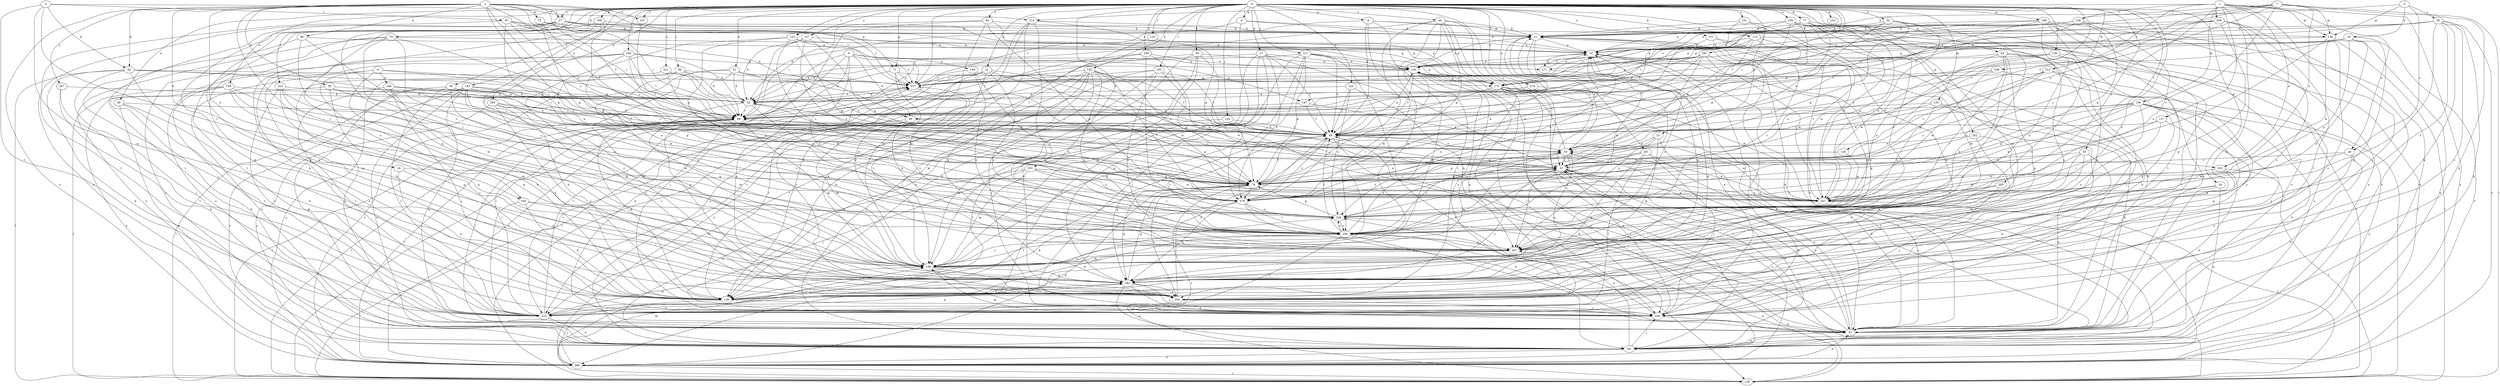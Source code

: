 strict digraph  {
0;
1;
2;
3;
4;
5;
6;
7;
8;
9;
10;
12;
15;
17;
18;
19;
21;
27;
28;
29;
31;
34;
36;
42;
43;
49;
51;
52;
53;
54;
55;
58;
60;
64;
66;
71;
72;
76;
77;
79;
80;
86;
87;
94;
97;
98;
99;
102;
107;
108;
112;
118;
122;
123;
126;
127;
128;
129;
130;
135;
136;
138;
139;
140;
143;
145;
147;
149;
150;
151;
152;
156;
157;
160;
161;
162;
166;
168;
171;
172;
183;
193;
194;
201;
204;
205;
210;
211;
213;
214;
215;
221;
222;
225;
226;
231;
237;
238;
240;
245;
246;
247;
253;
257;
258;
260;
265;
267;
268;
274;
279;
0 -> 8  [label=a];
0 -> 9  [label=a];
0 -> 10  [label=a];
0 -> 12  [label=b];
0 -> 15  [label=b];
0 -> 17  [label=b];
0 -> 27  [label=c];
0 -> 34  [label=d];
0 -> 49  [label=e];
0 -> 51  [label=e];
0 -> 52  [label=e];
0 -> 53  [label=e];
0 -> 55  [label=f];
0 -> 58  [label=f];
0 -> 60  [label=f];
0 -> 64  [label=f];
0 -> 66  [label=f];
0 -> 71  [label=g];
0 -> 77  [label=h];
0 -> 79  [label=h];
0 -> 94  [label=i];
0 -> 99  [label=j];
0 -> 102  [label=j];
0 -> 107  [label=j];
0 -> 112  [label=k];
0 -> 122  [label=l];
0 -> 123  [label=l];
0 -> 126  [label=l];
0 -> 130  [label=m];
0 -> 135  [label=m];
0 -> 140  [label=n];
0 -> 143  [label=n];
0 -> 145  [label=n];
0 -> 147  [label=n];
0 -> 151  [label=o];
0 -> 152  [label=o];
0 -> 156  [label=o];
0 -> 157  [label=o];
0 -> 162  [label=p];
0 -> 166  [label=p];
0 -> 168  [label=p];
0 -> 183  [label=q];
0 -> 193  [label=r];
0 -> 201  [label=s];
0 -> 210  [label=t];
0 -> 211  [label=t];
0 -> 221  [label=u];
0 -> 222  [label=u];
0 -> 231  [label=v];
0 -> 237  [label=v];
0 -> 238  [label=w];
0 -> 240  [label=w];
0 -> 245  [label=w];
0 -> 253  [label=x];
0 -> 257  [label=x];
0 -> 258  [label=y];
0 -> 260  [label=y];
0 -> 265  [label=y];
0 -> 274  [label=z];
1 -> 18  [label=b];
1 -> 27  [label=c];
1 -> 36  [label=d];
1 -> 42  [label=d];
1 -> 66  [label=f];
1 -> 71  [label=g];
1 -> 72  [label=g];
1 -> 76  [label=g];
1 -> 80  [label=h];
1 -> 86  [label=h];
1 -> 107  [label=j];
1 -> 160  [label=o];
1 -> 194  [label=r];
1 -> 225  [label=u];
1 -> 237  [label=v];
1 -> 267  [label=y];
1 -> 268  [label=y];
2 -> 28  [label=c];
2 -> 108  [label=j];
2 -> 118  [label=k];
2 -> 127  [label=l];
2 -> 128  [label=l];
2 -> 136  [label=m];
2 -> 138  [label=m];
2 -> 204  [label=s];
2 -> 213  [label=t];
2 -> 214  [label=t];
2 -> 225  [label=u];
2 -> 268  [label=y];
2 -> 279  [label=z];
3 -> 42  [label=d];
3 -> 97  [label=i];
3 -> 183  [label=q];
3 -> 194  [label=r];
3 -> 214  [label=t];
3 -> 215  [label=t];
4 -> 86  [label=h];
4 -> 98  [label=i];
4 -> 108  [label=j];
4 -> 147  [label=n];
4 -> 149  [label=n];
4 -> 171  [label=p];
4 -> 194  [label=r];
4 -> 205  [label=s];
4 -> 237  [label=v];
5 -> 19  [label=b];
5 -> 21  [label=b];
5 -> 28  [label=c];
5 -> 29  [label=c];
5 -> 138  [label=m];
6 -> 31  [label=c];
6 -> 98  [label=i];
6 -> 118  [label=k];
6 -> 160  [label=o];
6 -> 161  [label=o];
6 -> 246  [label=w];
7 -> 54  [label=e];
7 -> 66  [label=f];
7 -> 86  [label=h];
7 -> 87  [label=h];
7 -> 128  [label=l];
7 -> 129  [label=l];
7 -> 138  [label=m];
7 -> 225  [label=u];
7 -> 237  [label=v];
7 -> 279  [label=z];
8 -> 21  [label=b];
8 -> 66  [label=f];
8 -> 138  [label=m];
8 -> 139  [label=m];
8 -> 215  [label=t];
8 -> 237  [label=v];
9 -> 10  [label=a];
9 -> 21  [label=b];
9 -> 43  [label=d];
9 -> 268  [label=y];
10 -> 150  [label=n];
10 -> 171  [label=p];
10 -> 247  [label=w];
10 -> 257  [label=x];
12 -> 31  [label=c];
12 -> 87  [label=h];
12 -> 129  [label=l];
12 -> 183  [label=q];
12 -> 205  [label=s];
12 -> 237  [label=v];
12 -> 247  [label=w];
12 -> 257  [label=x];
15 -> 54  [label=e];
15 -> 76  [label=g];
15 -> 87  [label=h];
15 -> 139  [label=m];
15 -> 226  [label=u];
17 -> 31  [label=c];
17 -> 43  [label=d];
17 -> 66  [label=f];
17 -> 108  [label=j];
17 -> 139  [label=m];
17 -> 150  [label=n];
17 -> 183  [label=q];
17 -> 279  [label=z];
18 -> 76  [label=g];
18 -> 118  [label=k];
18 -> 183  [label=q];
19 -> 10  [label=a];
19 -> 98  [label=i];
19 -> 171  [label=p];
19 -> 172  [label=p];
19 -> 183  [label=q];
19 -> 226  [label=u];
19 -> 257  [label=x];
19 -> 268  [label=y];
21 -> 10  [label=a];
21 -> 54  [label=e];
21 -> 108  [label=j];
21 -> 161  [label=o];
21 -> 183  [label=q];
27 -> 21  [label=b];
27 -> 98  [label=i];
27 -> 118  [label=k];
27 -> 150  [label=n];
27 -> 161  [label=o];
27 -> 172  [label=p];
27 -> 194  [label=r];
27 -> 205  [label=s];
27 -> 215  [label=t];
28 -> 31  [label=c];
28 -> 87  [label=h];
28 -> 205  [label=s];
28 -> 247  [label=w];
29 -> 21  [label=b];
29 -> 87  [label=h];
29 -> 118  [label=k];
29 -> 172  [label=p];
29 -> 194  [label=r];
29 -> 205  [label=s];
29 -> 237  [label=v];
29 -> 257  [label=x];
29 -> 268  [label=y];
31 -> 76  [label=g];
31 -> 87  [label=h];
31 -> 98  [label=i];
31 -> 161  [label=o];
31 -> 194  [label=r];
31 -> 279  [label=z];
34 -> 87  [label=h];
34 -> 161  [label=o];
34 -> 205  [label=s];
34 -> 279  [label=z];
36 -> 43  [label=d];
36 -> 76  [label=g];
36 -> 87  [label=h];
36 -> 183  [label=q];
36 -> 247  [label=w];
42 -> 54  [label=e];
42 -> 87  [label=h];
42 -> 98  [label=i];
42 -> 108  [label=j];
42 -> 129  [label=l];
42 -> 139  [label=m];
42 -> 237  [label=v];
43 -> 98  [label=i];
43 -> 139  [label=m];
43 -> 194  [label=r];
43 -> 237  [label=v];
49 -> 98  [label=i];
49 -> 118  [label=k];
49 -> 161  [label=o];
49 -> 205  [label=s];
51 -> 43  [label=d];
51 -> 54  [label=e];
51 -> 66  [label=f];
51 -> 98  [label=i];
51 -> 139  [label=m];
51 -> 237  [label=v];
51 -> 268  [label=y];
52 -> 21  [label=b];
52 -> 66  [label=f];
52 -> 76  [label=g];
52 -> 172  [label=p];
52 -> 194  [label=r];
52 -> 247  [label=w];
53 -> 108  [label=j];
53 -> 150  [label=n];
53 -> 161  [label=o];
53 -> 183  [label=q];
53 -> 194  [label=r];
53 -> 226  [label=u];
53 -> 257  [label=x];
54 -> 31  [label=c];
54 -> 43  [label=d];
54 -> 139  [label=m];
54 -> 150  [label=n];
54 -> 183  [label=q];
54 -> 194  [label=r];
54 -> 257  [label=x];
55 -> 31  [label=c];
55 -> 87  [label=h];
55 -> 139  [label=m];
55 -> 205  [label=s];
55 -> 247  [label=w];
58 -> 43  [label=d];
58 -> 54  [label=e];
58 -> 87  [label=h];
58 -> 139  [label=m];
58 -> 215  [label=t];
60 -> 21  [label=b];
60 -> 76  [label=g];
60 -> 98  [label=i];
60 -> 129  [label=l];
60 -> 139  [label=m];
60 -> 226  [label=u];
64 -> 21  [label=b];
64 -> 31  [label=c];
64 -> 76  [label=g];
64 -> 98  [label=i];
64 -> 118  [label=k];
64 -> 139  [label=m];
64 -> 161  [label=o];
64 -> 172  [label=p];
64 -> 279  [label=z];
66 -> 54  [label=e];
66 -> 87  [label=h];
66 -> 150  [label=n];
66 -> 183  [label=q];
66 -> 194  [label=r];
66 -> 247  [label=w];
66 -> 279  [label=z];
71 -> 31  [label=c];
71 -> 43  [label=d];
71 -> 172  [label=p];
71 -> 237  [label=v];
71 -> 257  [label=x];
72 -> 21  [label=b];
72 -> 66  [label=f];
72 -> 76  [label=g];
72 -> 172  [label=p];
76 -> 10  [label=a];
76 -> 31  [label=c];
76 -> 54  [label=e];
76 -> 66  [label=f];
76 -> 129  [label=l];
76 -> 183  [label=q];
76 -> 205  [label=s];
76 -> 215  [label=t];
76 -> 247  [label=w];
76 -> 279  [label=z];
77 -> 10  [label=a];
77 -> 21  [label=b];
77 -> 54  [label=e];
77 -> 87  [label=h];
77 -> 139  [label=m];
77 -> 205  [label=s];
77 -> 247  [label=w];
79 -> 10  [label=a];
79 -> 76  [label=g];
79 -> 118  [label=k];
79 -> 161  [label=o];
79 -> 183  [label=q];
79 -> 194  [label=r];
79 -> 268  [label=y];
80 -> 10  [label=a];
80 -> 108  [label=j];
80 -> 139  [label=m];
80 -> 279  [label=z];
86 -> 66  [label=f];
86 -> 76  [label=g];
86 -> 139  [label=m];
86 -> 215  [label=t];
87 -> 10  [label=a];
87 -> 21  [label=b];
87 -> 31  [label=c];
87 -> 54  [label=e];
87 -> 66  [label=f];
87 -> 98  [label=i];
87 -> 139  [label=m];
87 -> 161  [label=o];
94 -> 31  [label=c];
94 -> 98  [label=i];
94 -> 118  [label=k];
94 -> 129  [label=l];
94 -> 150  [label=n];
94 -> 205  [label=s];
97 -> 10  [label=a];
97 -> 21  [label=b];
97 -> 66  [label=f];
97 -> 76  [label=g];
97 -> 98  [label=i];
97 -> 215  [label=t];
98 -> 66  [label=f];
98 -> 118  [label=k];
98 -> 129  [label=l];
98 -> 139  [label=m];
98 -> 205  [label=s];
99 -> 43  [label=d];
99 -> 98  [label=i];
99 -> 118  [label=k];
99 -> 237  [label=v];
99 -> 257  [label=x];
99 -> 268  [label=y];
102 -> 66  [label=f];
102 -> 139  [label=m];
107 -> 76  [label=g];
108 -> 10  [label=a];
108 -> 31  [label=c];
108 -> 87  [label=h];
108 -> 194  [label=r];
112 -> 10  [label=a];
112 -> 54  [label=e];
112 -> 66  [label=f];
112 -> 87  [label=h];
112 -> 98  [label=i];
112 -> 129  [label=l];
112 -> 183  [label=q];
118 -> 31  [label=c];
118 -> 108  [label=j];
118 -> 226  [label=u];
118 -> 237  [label=v];
118 -> 268  [label=y];
122 -> 10  [label=a];
122 -> 183  [label=q];
123 -> 10  [label=a];
123 -> 76  [label=g];
123 -> 194  [label=r];
123 -> 205  [label=s];
123 -> 237  [label=v];
123 -> 279  [label=z];
126 -> 31  [label=c];
126 -> 247  [label=w];
127 -> 66  [label=f];
127 -> 183  [label=q];
127 -> 247  [label=w];
127 -> 257  [label=x];
128 -> 10  [label=a];
128 -> 21  [label=b];
128 -> 76  [label=g];
128 -> 98  [label=i];
128 -> 150  [label=n];
128 -> 161  [label=o];
128 -> 226  [label=u];
128 -> 237  [label=v];
129 -> 98  [label=i];
129 -> 150  [label=n];
129 -> 257  [label=x];
130 -> 31  [label=c];
130 -> 150  [label=n];
130 -> 215  [label=t];
130 -> 247  [label=w];
130 -> 257  [label=x];
130 -> 268  [label=y];
135 -> 66  [label=f];
135 -> 87  [label=h];
135 -> 98  [label=i];
135 -> 108  [label=j];
135 -> 226  [label=u];
136 -> 31  [label=c];
136 -> 54  [label=e];
136 -> 76  [label=g];
136 -> 87  [label=h];
136 -> 98  [label=i];
136 -> 183  [label=q];
136 -> 194  [label=r];
136 -> 205  [label=s];
136 -> 247  [label=w];
136 -> 268  [label=y];
138 -> 10  [label=a];
138 -> 129  [label=l];
138 -> 161  [label=o];
138 -> 205  [label=s];
138 -> 247  [label=w];
138 -> 279  [label=z];
139 -> 108  [label=j];
139 -> 183  [label=q];
139 -> 194  [label=r];
139 -> 205  [label=s];
140 -> 43  [label=d];
140 -> 129  [label=l];
140 -> 139  [label=m];
140 -> 183  [label=q];
140 -> 215  [label=t];
140 -> 226  [label=u];
140 -> 268  [label=y];
143 -> 43  [label=d];
143 -> 66  [label=f];
143 -> 87  [label=h];
143 -> 129  [label=l];
143 -> 161  [label=o];
143 -> 183  [label=q];
143 -> 205  [label=s];
143 -> 247  [label=w];
143 -> 268  [label=y];
145 -> 66  [label=f];
145 -> 76  [label=g];
145 -> 108  [label=j];
145 -> 118  [label=k];
145 -> 139  [label=m];
145 -> 161  [label=o];
145 -> 237  [label=v];
145 -> 257  [label=x];
145 -> 268  [label=y];
145 -> 279  [label=z];
147 -> 54  [label=e];
147 -> 66  [label=f];
147 -> 98  [label=i];
149 -> 54  [label=e];
149 -> 226  [label=u];
149 -> 237  [label=v];
149 -> 257  [label=x];
150 -> 21  [label=b];
150 -> 66  [label=f];
150 -> 108  [label=j];
150 -> 172  [label=p];
150 -> 194  [label=r];
150 -> 205  [label=s];
150 -> 237  [label=v];
151 -> 10  [label=a];
151 -> 108  [label=j];
151 -> 194  [label=r];
151 -> 237  [label=v];
156 -> 21  [label=b];
156 -> 54  [label=e];
156 -> 76  [label=g];
156 -> 87  [label=h];
156 -> 98  [label=i];
156 -> 161  [label=o];
156 -> 194  [label=r];
156 -> 247  [label=w];
157 -> 10  [label=a];
157 -> 43  [label=d];
157 -> 76  [label=g];
157 -> 98  [label=i];
157 -> 279  [label=z];
160 -> 118  [label=k];
160 -> 139  [label=m];
160 -> 215  [label=t];
160 -> 226  [label=u];
161 -> 21  [label=b];
161 -> 108  [label=j];
161 -> 226  [label=u];
161 -> 268  [label=y];
162 -> 54  [label=e];
162 -> 205  [label=s];
162 -> 215  [label=t];
166 -> 21  [label=b];
166 -> 66  [label=f];
166 -> 98  [label=i];
166 -> 108  [label=j];
166 -> 118  [label=k];
166 -> 161  [label=o];
166 -> 215  [label=t];
166 -> 257  [label=x];
168 -> 21  [label=b];
168 -> 31  [label=c];
168 -> 118  [label=k];
168 -> 194  [label=r];
168 -> 215  [label=t];
168 -> 237  [label=v];
171 -> 10  [label=a];
171 -> 183  [label=q];
172 -> 66  [label=f];
172 -> 87  [label=h];
172 -> 108  [label=j];
172 -> 129  [label=l];
172 -> 150  [label=n];
172 -> 226  [label=u];
172 -> 247  [label=w];
172 -> 268  [label=y];
183 -> 76  [label=g];
183 -> 87  [label=h];
183 -> 108  [label=j];
183 -> 118  [label=k];
183 -> 161  [label=o];
183 -> 205  [label=s];
193 -> 66  [label=f];
193 -> 118  [label=k];
193 -> 215  [label=t];
193 -> 237  [label=v];
193 -> 247  [label=w];
193 -> 257  [label=x];
194 -> 21  [label=b];
194 -> 54  [label=e];
194 -> 66  [label=f];
194 -> 118  [label=k];
194 -> 161  [label=o];
194 -> 215  [label=t];
194 -> 226  [label=u];
194 -> 257  [label=x];
201 -> 31  [label=c];
201 -> 76  [label=g];
201 -> 108  [label=j];
201 -> 161  [label=o];
201 -> 183  [label=q];
201 -> 194  [label=r];
201 -> 215  [label=t];
204 -> 21  [label=b];
204 -> 98  [label=i];
204 -> 161  [label=o];
204 -> 172  [label=p];
204 -> 183  [label=q];
204 -> 205  [label=s];
204 -> 215  [label=t];
205 -> 66  [label=f];
205 -> 108  [label=j];
205 -> 150  [label=n];
205 -> 215  [label=t];
210 -> 43  [label=d];
210 -> 139  [label=m];
210 -> 183  [label=q];
210 -> 205  [label=s];
210 -> 215  [label=t];
211 -> 43  [label=d];
211 -> 66  [label=f];
211 -> 76  [label=g];
211 -> 118  [label=k];
211 -> 129  [label=l];
211 -> 139  [label=m];
211 -> 150  [label=n];
211 -> 172  [label=p];
211 -> 279  [label=z];
213 -> 31  [label=c];
213 -> 76  [label=g];
213 -> 183  [label=q];
213 -> 205  [label=s];
213 -> 237  [label=v];
213 -> 279  [label=z];
214 -> 21  [label=b];
214 -> 118  [label=k];
214 -> 129  [label=l];
214 -> 139  [label=m];
214 -> 172  [label=p];
214 -> 194  [label=r];
215 -> 98  [label=i];
215 -> 139  [label=m];
215 -> 161  [label=o];
215 -> 183  [label=q];
215 -> 237  [label=v];
221 -> 87  [label=h];
221 -> 98  [label=i];
221 -> 226  [label=u];
221 -> 237  [label=v];
222 -> 43  [label=d];
222 -> 66  [label=f];
222 -> 226  [label=u];
222 -> 257  [label=x];
225 -> 76  [label=g];
225 -> 87  [label=h];
225 -> 118  [label=k];
225 -> 129  [label=l];
225 -> 247  [label=w];
226 -> 76  [label=g];
226 -> 87  [label=h];
226 -> 194  [label=r];
231 -> 21  [label=b];
231 -> 66  [label=f];
231 -> 139  [label=m];
231 -> 226  [label=u];
237 -> 43  [label=d];
237 -> 257  [label=x];
238 -> 66  [label=f];
238 -> 129  [label=l];
238 -> 172  [label=p];
238 -> 247  [label=w];
240 -> 43  [label=d];
240 -> 66  [label=f];
240 -> 98  [label=i];
240 -> 118  [label=k];
240 -> 150  [label=n];
240 -> 161  [label=o];
240 -> 215  [label=t];
240 -> 226  [label=u];
245 -> 31  [label=c];
245 -> 43  [label=d];
245 -> 66  [label=f];
245 -> 139  [label=m];
245 -> 150  [label=n];
245 -> 172  [label=p];
245 -> 183  [label=q];
246 -> 43  [label=d];
246 -> 66  [label=f];
246 -> 98  [label=i];
246 -> 108  [label=j];
246 -> 118  [label=k];
246 -> 215  [label=t];
247 -> 21  [label=b];
247 -> 43  [label=d];
247 -> 54  [label=e];
247 -> 129  [label=l];
253 -> 76  [label=g];
253 -> 108  [label=j];
253 -> 139  [label=m];
253 -> 161  [label=o];
253 -> 194  [label=r];
253 -> 247  [label=w];
253 -> 279  [label=z];
257 -> 139  [label=m];
257 -> 237  [label=v];
258 -> 150  [label=n];
258 -> 161  [label=o];
258 -> 215  [label=t];
258 -> 247  [label=w];
258 -> 279  [label=z];
260 -> 66  [label=f];
260 -> 98  [label=i];
260 -> 161  [label=o];
260 -> 194  [label=r];
260 -> 205  [label=s];
260 -> 247  [label=w];
265 -> 108  [label=j];
265 -> 194  [label=r];
265 -> 247  [label=w];
267 -> 43  [label=d];
267 -> 87  [label=h];
267 -> 215  [label=t];
268 -> 10  [label=a];
268 -> 31  [label=c];
268 -> 76  [label=g];
268 -> 87  [label=h];
268 -> 98  [label=i];
268 -> 129  [label=l];
268 -> 139  [label=m];
268 -> 237  [label=v];
274 -> 43  [label=d];
274 -> 257  [label=x];
279 -> 10  [label=a];
279 -> 21  [label=b];
279 -> 87  [label=h];
279 -> 118  [label=k];
279 -> 183  [label=q];
279 -> 194  [label=r];
279 -> 226  [label=u];
}
